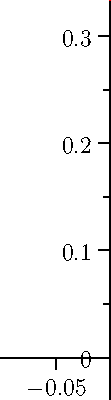import graph;
size(0,200);

real f1(real x) { return (tan(x)-x)/x^3; }

draw(graph(f1,0.00001,0.0001),red);

xaxis(RightTicks);
yaxis(LeftTicks);
